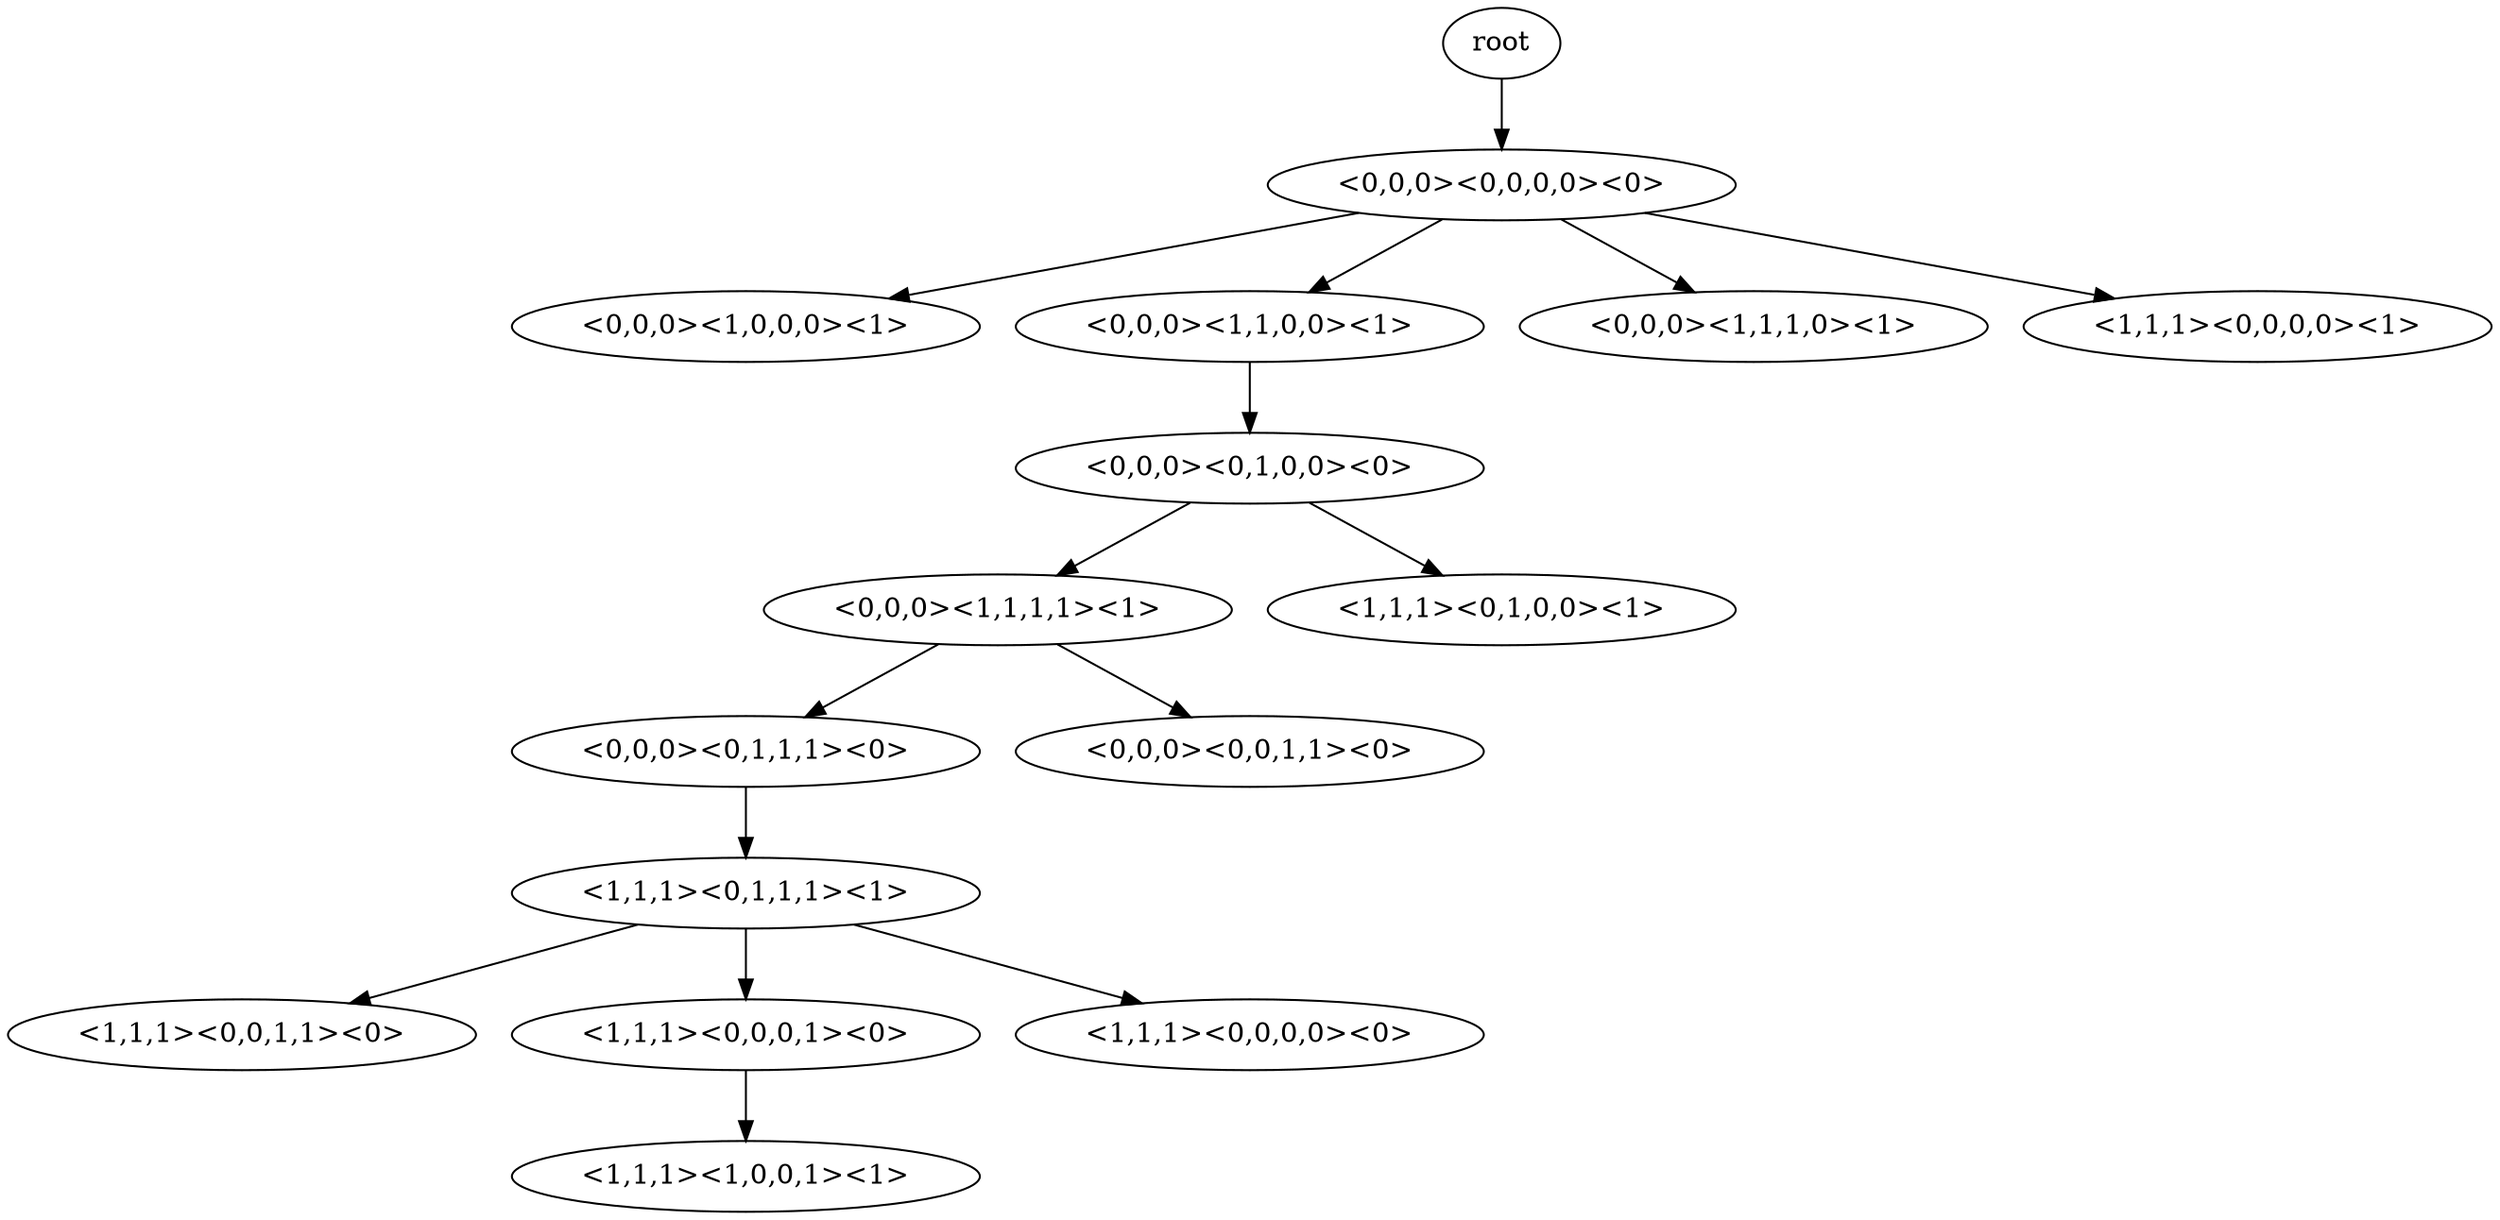 digraph G {
root -> "<0,0,0><0,0,0,0><0>"
"<0,0,0><0,0,0,0><0>" -> "<0,0,0><1,0,0,0><1>"
"<0,0,0><0,0,0,0><0>" -> "<0,0,0><1,1,0,0><1>"
"<0,0,0><0,0,0,0><0>" -> "<0,0,0><1,1,1,0><1>"
"<0,0,0><0,0,0,0><0>" -> "<1,1,1><0,0,0,0><1>"
"<0,0,0><1,1,0,0><1>" -> "<0,0,0><0,1,0,0><0>"
"<0,0,0><0,1,0,0><0>" -> "<0,0,0><1,1,1,1><1>"
"<0,0,0><0,1,0,0><0>" -> "<1,1,1><0,1,0,0><1>"
"<0,0,0><1,1,1,1><1>" -> "<0,0,0><0,1,1,1><0>"
"<0,0,0><1,1,1,1><1>" -> "<0,0,0><0,0,1,1><0>"
"<0,0,0><0,1,1,1><0>" -> "<1,1,1><0,1,1,1><1>"
"<1,1,1><0,1,1,1><1>" -> "<1,1,1><0,0,1,1><0>"
"<1,1,1><0,1,1,1><1>" -> "<1,1,1><0,0,0,1><0>"
"<1,1,1><0,1,1,1><1>" -> "<1,1,1><0,0,0,0><0>"
"<1,1,1><0,0,0,1><0>" -> "<1,1,1><1,0,0,1><1>"
}